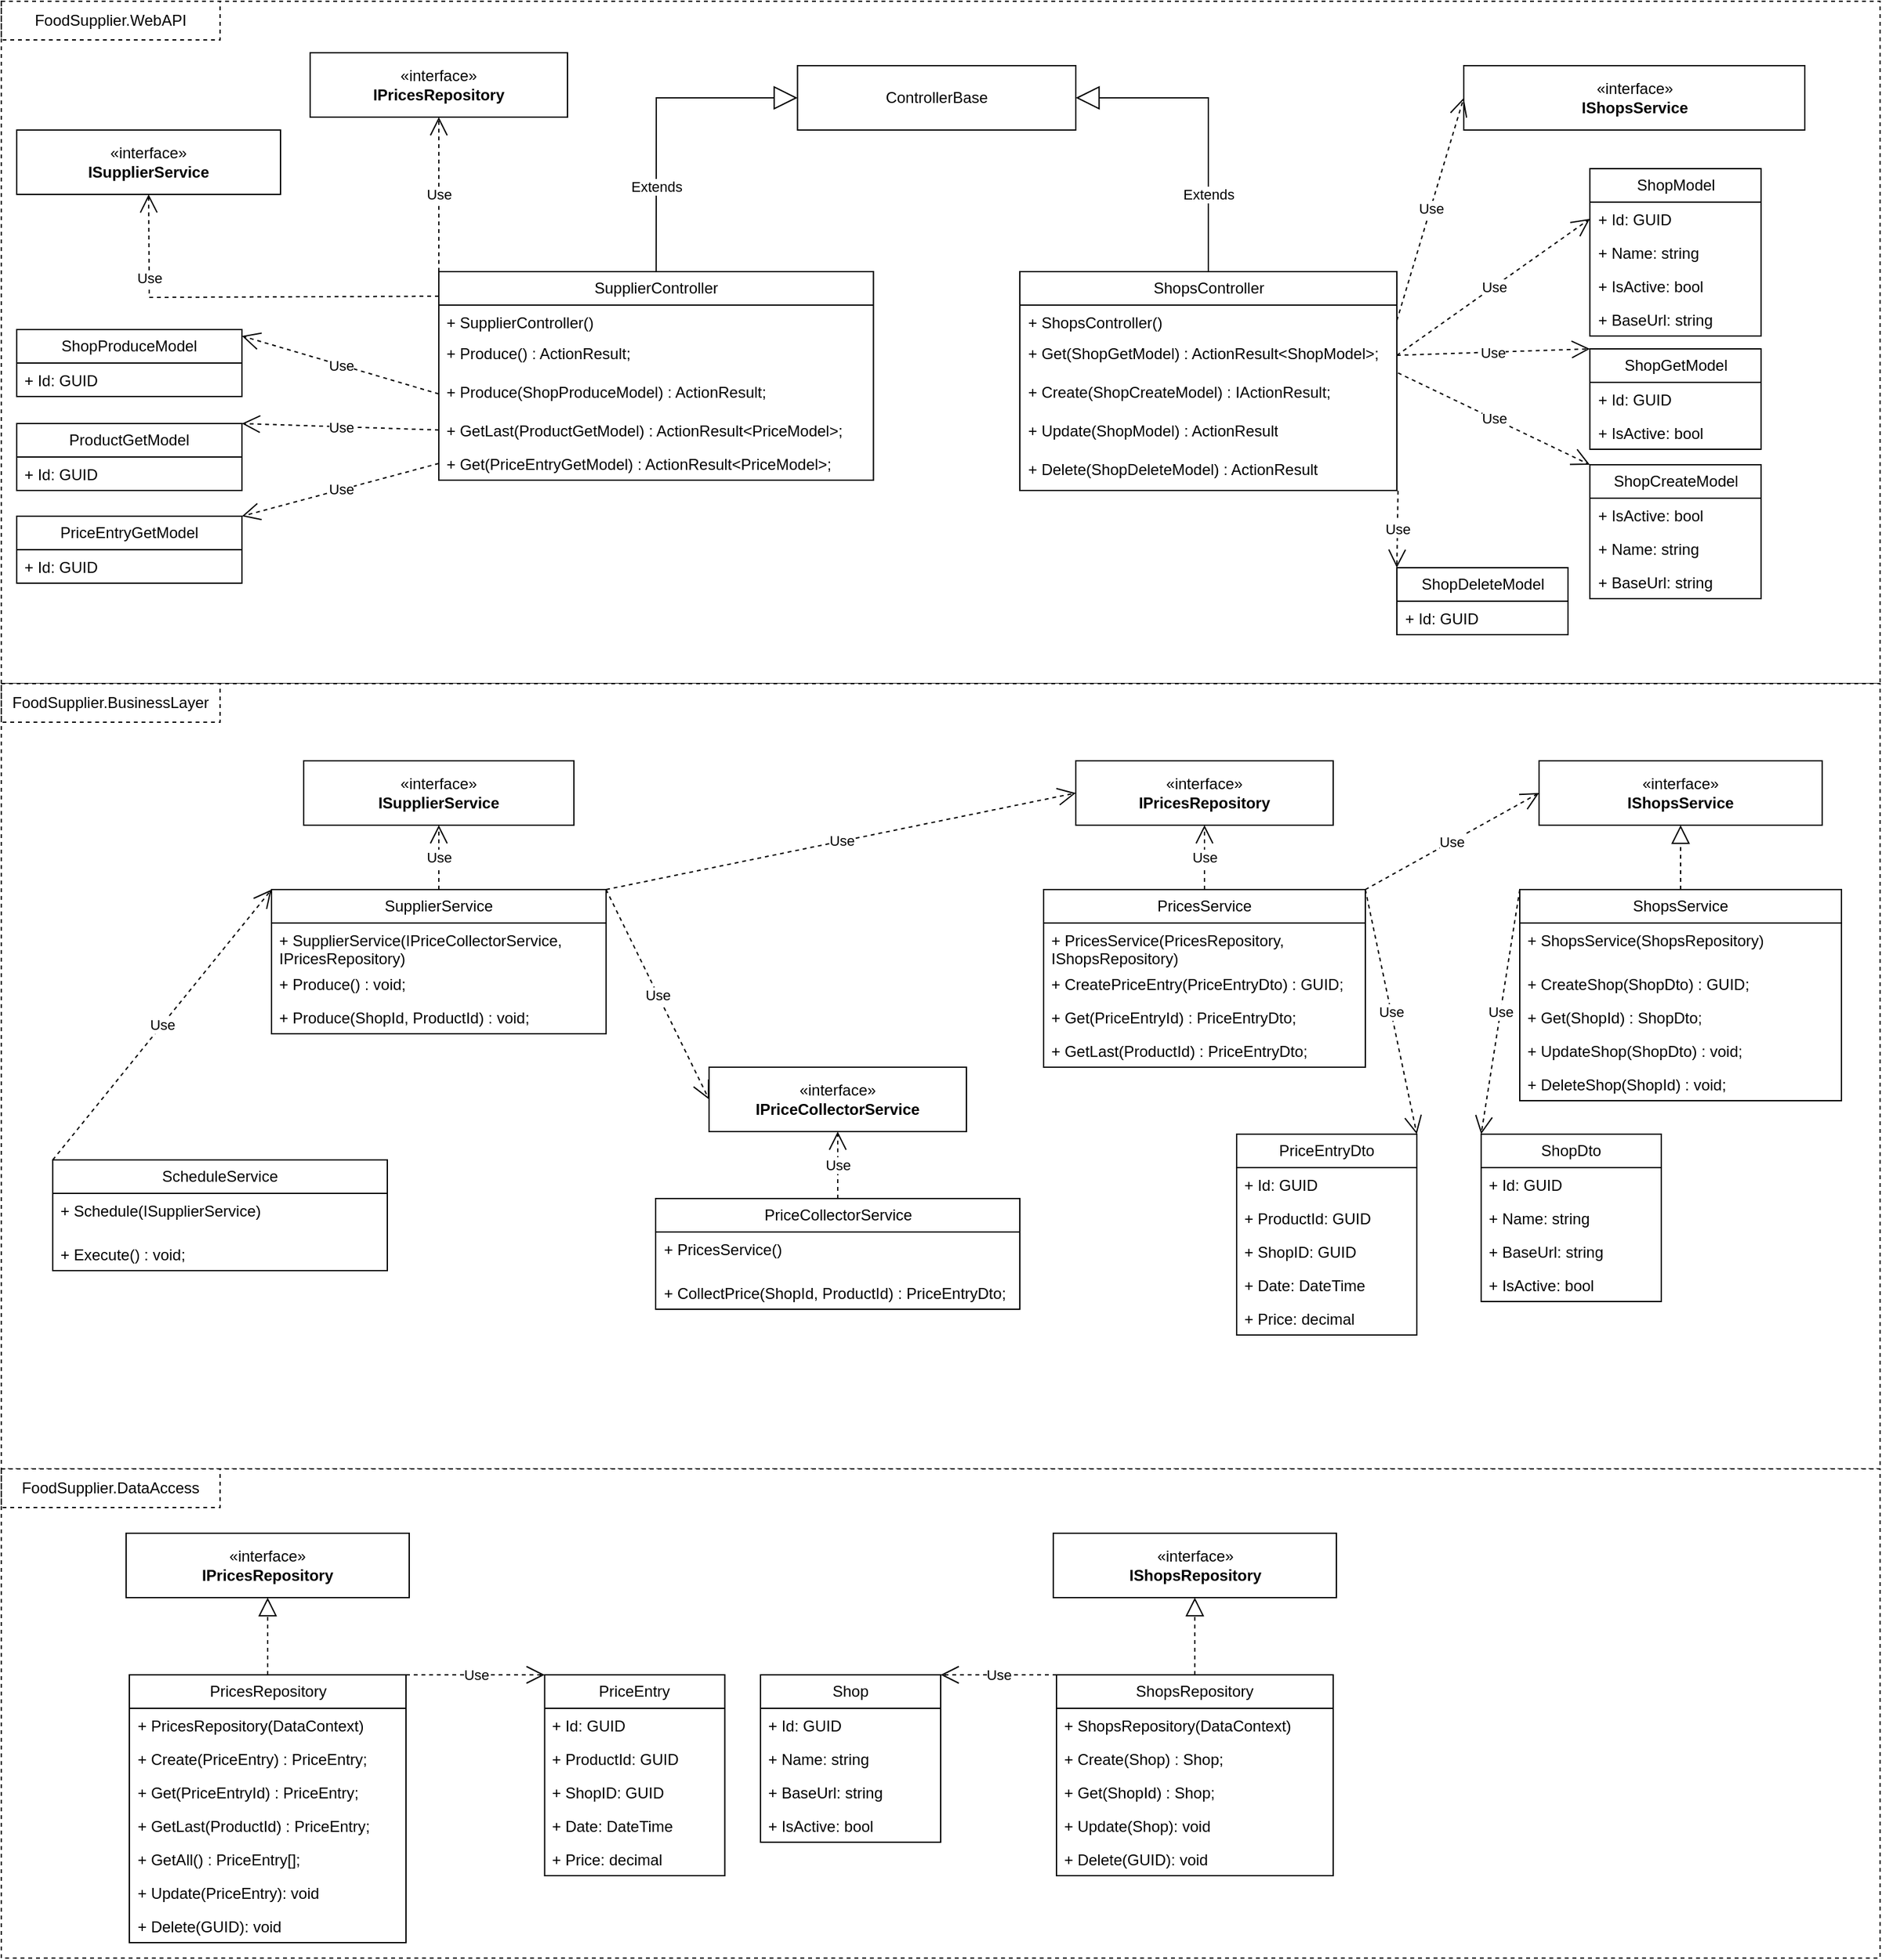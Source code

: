 <mxfile version="24.0.4" type="device">
  <diagram name="Страница — 1" id="pndvSQzrNUnPujKketo5">
    <mxGraphModel dx="3035" dy="2963" grid="1" gridSize="10" guides="1" tooltips="1" connect="1" arrows="1" fold="1" page="1" pageScale="1" pageWidth="827" pageHeight="1169" math="0" shadow="0">
      <root>
        <mxCell id="0" />
        <mxCell id="1" parent="0" />
        <mxCell id="Wt44uC0tgwkX4twTwvik-1" value="" style="rounded=0;whiteSpace=wrap;html=1;dashed=1;" parent="1" vertex="1">
          <mxGeometry x="-790" y="-1150" width="1460" height="530" as="geometry" />
        </mxCell>
        <mxCell id="Wt44uC0tgwkX4twTwvik-2" value="" style="rounded=0;whiteSpace=wrap;html=1;dashed=1;" parent="1" vertex="1">
          <mxGeometry x="-790" y="-620" width="1460" height="610" as="geometry" />
        </mxCell>
        <mxCell id="Wt44uC0tgwkX4twTwvik-3" value="" style="rounded=0;whiteSpace=wrap;html=1;dashed=1;" parent="1" vertex="1">
          <mxGeometry x="-790" y="-10" width="1460" height="380" as="geometry" />
        </mxCell>
        <mxCell id="Wt44uC0tgwkX4twTwvik-21" value="FoodSupplier.BusinessLayer" style="text;html=1;strokeColor=default;fillColor=none;align=center;verticalAlign=middle;whiteSpace=wrap;rounded=0;dashed=1;" parent="1" vertex="1">
          <mxGeometry x="-790" y="-620" width="170" height="30" as="geometry" />
        </mxCell>
        <mxCell id="Wt44uC0tgwkX4twTwvik-22" value="FoodSupplier.DataAccess" style="text;html=1;strokeColor=default;fillColor=none;align=center;verticalAlign=middle;whiteSpace=wrap;rounded=0;dashed=1;" parent="1" vertex="1">
          <mxGeometry x="-790" y="-10" width="170" height="30" as="geometry" />
        </mxCell>
        <mxCell id="Wt44uC0tgwkX4twTwvik-23" value="PricesRepository" style="swimlane;fontStyle=0;childLayout=stackLayout;horizontal=1;startSize=26;fillColor=none;horizontalStack=0;resizeParent=1;resizeParentMax=0;resizeLast=0;collapsible=1;marginBottom=0;whiteSpace=wrap;html=1;" parent="1" vertex="1">
          <mxGeometry x="-690.5" y="150" width="215" height="208" as="geometry" />
        </mxCell>
        <mxCell id="Wt44uC0tgwkX4twTwvik-24" value="&lt;div style=&quot;text-align: center;&quot;&gt;+ PricesRepository(DataContext)&lt;/div&gt;" style="text;strokeColor=none;fillColor=none;align=left;verticalAlign=top;spacingLeft=4;spacingRight=4;overflow=hidden;rotatable=0;points=[[0,0.5],[1,0.5]];portConstraint=eastwest;whiteSpace=wrap;html=1;" parent="Wt44uC0tgwkX4twTwvik-23" vertex="1">
          <mxGeometry y="26" width="215" height="26" as="geometry" />
        </mxCell>
        <mxCell id="Wt44uC0tgwkX4twTwvik-25" value="+ Create(PriceEntry) : PriceEntry;" style="text;strokeColor=none;fillColor=none;align=left;verticalAlign=top;spacingLeft=4;spacingRight=4;overflow=hidden;rotatable=0;points=[[0,0.5],[1,0.5]];portConstraint=eastwest;whiteSpace=wrap;html=1;" parent="Wt44uC0tgwkX4twTwvik-23" vertex="1">
          <mxGeometry y="52" width="215" height="26" as="geometry" />
        </mxCell>
        <mxCell id="Wt44uC0tgwkX4twTwvik-138" value="+ Get(PriceEntryId) : PriceEntry;" style="text;strokeColor=none;fillColor=none;align=left;verticalAlign=top;spacingLeft=4;spacingRight=4;overflow=hidden;rotatable=0;points=[[0,0.5],[1,0.5]];portConstraint=eastwest;whiteSpace=wrap;html=1;" parent="Wt44uC0tgwkX4twTwvik-23" vertex="1">
          <mxGeometry y="78" width="215" height="26" as="geometry" />
        </mxCell>
        <mxCell id="Wt44uC0tgwkX4twTwvik-139" value="+ GetLast(ProductId) : PriceEntry;" style="text;strokeColor=none;fillColor=none;align=left;verticalAlign=top;spacingLeft=4;spacingRight=4;overflow=hidden;rotatable=0;points=[[0,0.5],[1,0.5]];portConstraint=eastwest;whiteSpace=wrap;html=1;" parent="Wt44uC0tgwkX4twTwvik-23" vertex="1">
          <mxGeometry y="104" width="215" height="26" as="geometry" />
        </mxCell>
        <mxCell id="Wt44uC0tgwkX4twTwvik-26" value="+ GetAll() : PriceEntry[];" style="text;strokeColor=none;fillColor=none;align=left;verticalAlign=top;spacingLeft=4;spacingRight=4;overflow=hidden;rotatable=0;points=[[0,0.5],[1,0.5]];portConstraint=eastwest;whiteSpace=wrap;html=1;" parent="Wt44uC0tgwkX4twTwvik-23" vertex="1">
          <mxGeometry y="130" width="215" height="26" as="geometry" />
        </mxCell>
        <mxCell id="Wt44uC0tgwkX4twTwvik-27" value="+ Update(PriceEntry): void" style="text;strokeColor=none;fillColor=none;align=left;verticalAlign=top;spacingLeft=4;spacingRight=4;overflow=hidden;rotatable=0;points=[[0,0.5],[1,0.5]];portConstraint=eastwest;whiteSpace=wrap;html=1;" parent="Wt44uC0tgwkX4twTwvik-23" vertex="1">
          <mxGeometry y="156" width="215" height="26" as="geometry" />
        </mxCell>
        <mxCell id="Wt44uC0tgwkX4twTwvik-28" value="+ Delete(GUID): void" style="text;strokeColor=none;fillColor=none;align=left;verticalAlign=top;spacingLeft=4;spacingRight=4;overflow=hidden;rotatable=0;points=[[0,0.5],[1,0.5]];portConstraint=eastwest;whiteSpace=wrap;html=1;" parent="Wt44uC0tgwkX4twTwvik-23" vertex="1">
          <mxGeometry y="182" width="215" height="26" as="geometry" />
        </mxCell>
        <mxCell id="Wt44uC0tgwkX4twTwvik-29" value="«interface»&lt;br&gt;&lt;b&gt;IPricesRepository&lt;/b&gt;" style="html=1;whiteSpace=wrap;" parent="1" vertex="1">
          <mxGeometry x="-693" y="40" width="220" height="50" as="geometry" />
        </mxCell>
        <mxCell id="Wt44uC0tgwkX4twTwvik-30" value="" style="endArrow=block;dashed=1;endFill=0;endSize=12;html=1;rounded=0;entryX=0.5;entryY=1;entryDx=0;entryDy=0;exitX=0.5;exitY=0;exitDx=0;exitDy=0;" parent="1" source="Wt44uC0tgwkX4twTwvik-23" target="Wt44uC0tgwkX4twTwvik-29" edge="1">
          <mxGeometry width="160" relative="1" as="geometry">
            <mxPoint x="-582.5" y="140" as="sourcePoint" />
            <mxPoint x="-780.5" y="69" as="targetPoint" />
          </mxGeometry>
        </mxCell>
        <mxCell id="Wt44uC0tgwkX4twTwvik-31" value="Shop" style="swimlane;fontStyle=0;childLayout=stackLayout;horizontal=1;startSize=26;fillColor=none;horizontalStack=0;resizeParent=1;resizeParentMax=0;resizeLast=0;collapsible=1;marginBottom=0;whiteSpace=wrap;html=1;" parent="1" vertex="1">
          <mxGeometry x="-200" y="150" width="140" height="130" as="geometry" />
        </mxCell>
        <mxCell id="Wt44uC0tgwkX4twTwvik-32" value="+ Id: GUID" style="text;strokeColor=none;fillColor=none;align=left;verticalAlign=top;spacingLeft=4;spacingRight=4;overflow=hidden;rotatable=0;points=[[0,0.5],[1,0.5]];portConstraint=eastwest;whiteSpace=wrap;html=1;" parent="Wt44uC0tgwkX4twTwvik-31" vertex="1">
          <mxGeometry y="26" width="140" height="26" as="geometry" />
        </mxCell>
        <mxCell id="Wt44uC0tgwkX4twTwvik-199" value="+ Name: string" style="text;strokeColor=none;fillColor=none;align=left;verticalAlign=top;spacingLeft=4;spacingRight=4;overflow=hidden;rotatable=0;points=[[0,0.5],[1,0.5]];portConstraint=eastwest;whiteSpace=wrap;html=1;" parent="Wt44uC0tgwkX4twTwvik-31" vertex="1">
          <mxGeometry y="52" width="140" height="26" as="geometry" />
        </mxCell>
        <mxCell id="Wt44uC0tgwkX4twTwvik-110" value="+ BaseUrl: string" style="text;strokeColor=none;fillColor=none;align=left;verticalAlign=top;spacingLeft=4;spacingRight=4;overflow=hidden;rotatable=0;points=[[0,0.5],[1,0.5]];portConstraint=eastwest;whiteSpace=wrap;html=1;" parent="Wt44uC0tgwkX4twTwvik-31" vertex="1">
          <mxGeometry y="78" width="140" height="26" as="geometry" />
        </mxCell>
        <mxCell id="Wt44uC0tgwkX4twTwvik-111" value="+ IsActive: bool" style="text;strokeColor=none;fillColor=none;align=left;verticalAlign=top;spacingLeft=4;spacingRight=4;overflow=hidden;rotatable=0;points=[[0,0.5],[1,0.5]];portConstraint=eastwest;whiteSpace=wrap;html=1;" parent="Wt44uC0tgwkX4twTwvik-31" vertex="1">
          <mxGeometry y="104" width="140" height="26" as="geometry" />
        </mxCell>
        <mxCell id="Wt44uC0tgwkX4twTwvik-39" value="FoodSupplier.WebAPI" style="text;html=1;strokeColor=default;fillColor=none;align=center;verticalAlign=middle;whiteSpace=wrap;rounded=0;dashed=1;" parent="1" vertex="1">
          <mxGeometry x="-790" y="-1150" width="170" height="30" as="geometry" />
        </mxCell>
        <mxCell id="Wt44uC0tgwkX4twTwvik-41" value="Use" style="endArrow=open;endSize=12;dashed=1;html=1;rounded=0;entryX=1;entryY=0;entryDx=0;entryDy=0;exitX=0;exitY=0;exitDx=0;exitDy=0;" parent="1" source="Wt44uC0tgwkX4twTwvik-154" target="Wt44uC0tgwkX4twTwvik-31" edge="1">
          <mxGeometry width="160" relative="1" as="geometry">
            <mxPoint x="-473" y="160" as="sourcePoint" />
            <mxPoint x="-430" y="77.5" as="targetPoint" />
          </mxGeometry>
        </mxCell>
        <mxCell id="Wt44uC0tgwkX4twTwvik-42" value="ShopsController" style="swimlane;fontStyle=0;childLayout=stackLayout;horizontal=1;startSize=26;fillColor=none;horizontalStack=0;resizeParent=1;resizeParentMax=0;resizeLast=0;collapsible=1;marginBottom=0;whiteSpace=wrap;html=1;" parent="1" vertex="1">
          <mxGeometry x="1.5" y="-940" width="293" height="170" as="geometry" />
        </mxCell>
        <mxCell id="Wt44uC0tgwkX4twTwvik-43" value="&lt;div style=&quot;text-align: center;&quot;&gt;+ ShopsController()&lt;/div&gt;&lt;b style=&quot;border-color: var(--border-color); text-align: center;&quot;&gt;&lt;br&gt;&lt;/b&gt;" style="text;strokeColor=none;fillColor=none;align=left;verticalAlign=top;spacingLeft=4;spacingRight=4;overflow=hidden;rotatable=0;points=[[0,0.5],[1,0.5]];portConstraint=eastwest;whiteSpace=wrap;html=1;" parent="Wt44uC0tgwkX4twTwvik-42" vertex="1">
          <mxGeometry y="26" width="293" height="24" as="geometry" />
        </mxCell>
        <mxCell id="Wt44uC0tgwkX4twTwvik-182" value="+ Get(ShopGetModel) : ActionResult&amp;lt;ShopModel&amp;gt;;" style="text;strokeColor=none;fillColor=none;align=left;verticalAlign=top;spacingLeft=4;spacingRight=4;overflow=hidden;rotatable=0;points=[[0,0.5],[1,0.5]];portConstraint=eastwest;whiteSpace=wrap;html=1;" parent="Wt44uC0tgwkX4twTwvik-42" vertex="1">
          <mxGeometry y="50" width="293" height="30" as="geometry" />
        </mxCell>
        <mxCell id="Wt44uC0tgwkX4twTwvik-44" value="+ Create(ShopCreateModel) : IActionResult;" style="text;strokeColor=none;fillColor=none;align=left;verticalAlign=top;spacingLeft=4;spacingRight=4;overflow=hidden;rotatable=0;points=[[0,0.5],[1,0.5]];portConstraint=eastwest;whiteSpace=wrap;html=1;" parent="Wt44uC0tgwkX4twTwvik-42" vertex="1">
          <mxGeometry y="80" width="293" height="30" as="geometry" />
        </mxCell>
        <mxCell id="Wt44uC0tgwkX4twTwvik-180" value="+ Update(ShopModel) : ActionResult" style="text;strokeColor=none;fillColor=none;align=left;verticalAlign=top;spacingLeft=4;spacingRight=4;overflow=hidden;rotatable=0;points=[[0,0.5],[1,0.5]];portConstraint=eastwest;whiteSpace=wrap;html=1;" parent="Wt44uC0tgwkX4twTwvik-42" vertex="1">
          <mxGeometry y="110" width="293" height="30" as="geometry" />
        </mxCell>
        <mxCell id="Wt44uC0tgwkX4twTwvik-181" value="+ Delete(ShopDeleteModel) : ActionResult" style="text;strokeColor=none;fillColor=none;align=left;verticalAlign=top;spacingLeft=4;spacingRight=4;overflow=hidden;rotatable=0;points=[[0,0.5],[1,0.5]];portConstraint=eastwest;whiteSpace=wrap;html=1;" parent="Wt44uC0tgwkX4twTwvik-42" vertex="1">
          <mxGeometry y="140" width="293" height="30" as="geometry" />
        </mxCell>
        <mxCell id="Wt44uC0tgwkX4twTwvik-67" value="Extends" style="endArrow=block;endSize=16;endFill=0;html=1;rounded=0;entryX=1;entryY=0.5;entryDx=0;entryDy=0;" parent="1" source="Wt44uC0tgwkX4twTwvik-42" target="Wt44uC0tgwkX4twTwvik-68" edge="1">
          <mxGeometry x="-0.503" width="160" relative="1" as="geometry">
            <mxPoint x="137" y="-850" as="sourcePoint" />
            <mxPoint x="208.392" y="-991" as="targetPoint" />
            <Array as="points">
              <mxPoint x="148" y="-1075" />
            </Array>
            <mxPoint y="-1" as="offset" />
          </mxGeometry>
        </mxCell>
        <mxCell id="Wt44uC0tgwkX4twTwvik-68" value="ControllerBase" style="html=1;whiteSpace=wrap;" parent="1" vertex="1">
          <mxGeometry x="-171.25" y="-1100" width="216.25" height="50" as="geometry" />
        </mxCell>
        <mxCell id="Wt44uC0tgwkX4twTwvik-70" value="«interface»&lt;br&gt;&lt;b&gt;IShopsService&lt;/b&gt;" style="html=1;whiteSpace=wrap;" parent="1" vertex="1">
          <mxGeometry x="346.5" y="-1100" width="265" height="50" as="geometry" />
        </mxCell>
        <mxCell id="Wt44uC0tgwkX4twTwvik-73" value="Use" style="endArrow=open;endSize=12;dashed=1;html=1;rounded=0;entryX=0;entryY=0.5;entryDx=0;entryDy=0;exitX=1;exitY=0.5;exitDx=0;exitDy=0;" parent="1" source="Wt44uC0tgwkX4twTwvik-43" target="Wt44uC0tgwkX4twTwvik-70" edge="1">
          <mxGeometry width="160" relative="1" as="geometry">
            <mxPoint x="381.5" y="-730" as="sourcePoint" />
            <mxPoint x="541.5" y="-730" as="targetPoint" />
          </mxGeometry>
        </mxCell>
        <mxCell id="Wt44uC0tgwkX4twTwvik-75" value="ShopModel" style="swimlane;fontStyle=0;childLayout=stackLayout;horizontal=1;startSize=26;fillColor=none;horizontalStack=0;resizeParent=1;resizeParentMax=0;resizeLast=0;collapsible=1;marginBottom=0;whiteSpace=wrap;html=1;" parent="1" vertex="1">
          <mxGeometry x="444.5" y="-1020" width="133" height="130" as="geometry" />
        </mxCell>
        <mxCell id="Wt44uC0tgwkX4twTwvik-76" value="+ Id: GUID" style="text;strokeColor=none;fillColor=none;align=left;verticalAlign=top;spacingLeft=4;spacingRight=4;overflow=hidden;rotatable=0;points=[[0,0.5],[1,0.5]];portConstraint=eastwest;whiteSpace=wrap;html=1;" parent="Wt44uC0tgwkX4twTwvik-75" vertex="1">
          <mxGeometry y="26" width="133" height="26" as="geometry" />
        </mxCell>
        <mxCell id="Wt44uC0tgwkX4twTwvik-204" value="+ Name: string" style="text;strokeColor=none;fillColor=none;align=left;verticalAlign=top;spacingLeft=4;spacingRight=4;overflow=hidden;rotatable=0;points=[[0,0.5],[1,0.5]];portConstraint=eastwest;whiteSpace=wrap;html=1;" parent="Wt44uC0tgwkX4twTwvik-75" vertex="1">
          <mxGeometry y="52" width="133" height="26" as="geometry" />
        </mxCell>
        <mxCell id="Wt44uC0tgwkX4twTwvik-184" value="+ IsActive: bool" style="text;strokeColor=none;fillColor=none;align=left;verticalAlign=top;spacingLeft=4;spacingRight=4;overflow=hidden;rotatable=0;points=[[0,0.5],[1,0.5]];portConstraint=eastwest;whiteSpace=wrap;html=1;" parent="Wt44uC0tgwkX4twTwvik-75" vertex="1">
          <mxGeometry y="78" width="133" height="26" as="geometry" />
        </mxCell>
        <mxCell id="Wt44uC0tgwkX4twTwvik-183" value="+ BaseUrl: string" style="text;strokeColor=none;fillColor=none;align=left;verticalAlign=top;spacingLeft=4;spacingRight=4;overflow=hidden;rotatable=0;points=[[0,0.5],[1,0.5]];portConstraint=eastwest;whiteSpace=wrap;html=1;" parent="Wt44uC0tgwkX4twTwvik-75" vertex="1">
          <mxGeometry y="104" width="133" height="26" as="geometry" />
        </mxCell>
        <mxCell id="Wt44uC0tgwkX4twTwvik-77" value="Use" style="endArrow=open;endSize=12;dashed=1;html=1;rounded=0;entryX=0;entryY=0.5;entryDx=0;entryDy=0;exitX=1;exitY=0.5;exitDx=0;exitDy=0;" parent="1" source="Wt44uC0tgwkX4twTwvik-182" target="Wt44uC0tgwkX4twTwvik-76" edge="1">
          <mxGeometry width="160" relative="1" as="geometry">
            <mxPoint x="381.5" y="-730" as="sourcePoint" />
            <mxPoint x="541.5" y="-730" as="targetPoint" />
          </mxGeometry>
        </mxCell>
        <mxCell id="Wt44uC0tgwkX4twTwvik-83" value="SupplierController" style="swimlane;fontStyle=0;childLayout=stackLayout;horizontal=1;startSize=26;fillColor=none;horizontalStack=0;resizeParent=1;resizeParentMax=0;resizeLast=0;collapsible=1;marginBottom=0;whiteSpace=wrap;html=1;" parent="1" vertex="1">
          <mxGeometry x="-450" y="-940" width="337.75" height="162" as="geometry" />
        </mxCell>
        <mxCell id="Wt44uC0tgwkX4twTwvik-84" value="&lt;div style=&quot;text-align: center;&quot;&gt;+ SupplierController()&lt;/div&gt;&lt;b style=&quot;border-color: var(--border-color); text-align: center;&quot;&gt;&lt;br&gt;&lt;/b&gt;" style="text;strokeColor=none;fillColor=none;align=left;verticalAlign=top;spacingLeft=4;spacingRight=4;overflow=hidden;rotatable=0;points=[[0,0.5],[1,0.5]];portConstraint=eastwest;whiteSpace=wrap;html=1;" parent="Wt44uC0tgwkX4twTwvik-83" vertex="1">
          <mxGeometry y="26" width="337.75" height="24" as="geometry" />
        </mxCell>
        <mxCell id="Wt44uC0tgwkX4twTwvik-86" value="+ Produce() : ActionResult;" style="text;strokeColor=none;fillColor=none;align=left;verticalAlign=top;spacingLeft=4;spacingRight=4;overflow=hidden;rotatable=0;points=[[0,0.5],[1,0.5]];portConstraint=eastwest;whiteSpace=wrap;html=1;" parent="Wt44uC0tgwkX4twTwvik-83" vertex="1">
          <mxGeometry y="50" width="337.75" height="30" as="geometry" />
        </mxCell>
        <mxCell id="Wt44uC0tgwkX4twTwvik-208" value="+ Produce(ShopProduceModel) : ActionResult;" style="text;strokeColor=none;fillColor=none;align=left;verticalAlign=top;spacingLeft=4;spacingRight=4;overflow=hidden;rotatable=0;points=[[0,0.5],[1,0.5]];portConstraint=eastwest;whiteSpace=wrap;html=1;" parent="Wt44uC0tgwkX4twTwvik-83" vertex="1">
          <mxGeometry y="80" width="337.75" height="30" as="geometry" />
        </mxCell>
        <mxCell id="Wt44uC0tgwkX4twTwvik-207" value="+ GetLast(ProductGetModel) : ActionResult&amp;lt;PriceModel&amp;gt;;" style="text;strokeColor=none;fillColor=none;align=left;verticalAlign=top;spacingLeft=4;spacingRight=4;overflow=hidden;rotatable=0;points=[[0,0.5],[1,0.5]];portConstraint=eastwest;whiteSpace=wrap;html=1;" parent="Wt44uC0tgwkX4twTwvik-83" vertex="1">
          <mxGeometry y="110" width="337.75" height="26" as="geometry" />
        </mxCell>
        <mxCell id="Wt44uC0tgwkX4twTwvik-206" value="+ Get(PriceEntryGetModel) : ActionResult&amp;lt;PriceModel&amp;gt;;" style="text;strokeColor=none;fillColor=none;align=left;verticalAlign=top;spacingLeft=4;spacingRight=4;overflow=hidden;rotatable=0;points=[[0,0.5],[1,0.5]];portConstraint=eastwest;whiteSpace=wrap;html=1;" parent="Wt44uC0tgwkX4twTwvik-83" vertex="1">
          <mxGeometry y="136" width="337.75" height="26" as="geometry" />
        </mxCell>
        <mxCell id="Wt44uC0tgwkX4twTwvik-89" value="Extends" style="endArrow=block;endSize=16;endFill=0;html=1;rounded=0;entryX=0;entryY=0.5;entryDx=0;entryDy=0;exitX=0.5;exitY=0;exitDx=0;exitDy=0;" parent="1" source="Wt44uC0tgwkX4twTwvik-83" target="Wt44uC0tgwkX4twTwvik-68" edge="1">
          <mxGeometry x="-0.461" width="160" relative="1" as="geometry">
            <mxPoint x="-363" y="-750" as="sourcePoint" />
            <mxPoint x="-203" y="-750" as="targetPoint" />
            <Array as="points">
              <mxPoint x="-281" y="-1075" />
            </Array>
            <mxPoint as="offset" />
          </mxGeometry>
        </mxCell>
        <mxCell id="Wt44uC0tgwkX4twTwvik-91" value="«interface»&lt;br&gt;&lt;b&gt;ISupplierService&lt;/b&gt;" style="html=1;whiteSpace=wrap;" parent="1" vertex="1">
          <mxGeometry x="-778" y="-1050" width="205" height="50" as="geometry" />
        </mxCell>
        <mxCell id="Wt44uC0tgwkX4twTwvik-93" value="Use" style="endArrow=open;endSize=12;dashed=1;html=1;rounded=0;entryX=0.5;entryY=1;entryDx=0;entryDy=0;exitX=0;exitY=0.118;exitDx=0;exitDy=0;exitPerimeter=0;" parent="1" source="Wt44uC0tgwkX4twTwvik-83" target="Wt44uC0tgwkX4twTwvik-91" edge="1">
          <mxGeometry x="0.574" width="160" relative="1" as="geometry">
            <mxPoint x="-363" y="-790" as="sourcePoint" />
            <mxPoint x="-203" y="-790" as="targetPoint" />
            <Array as="points">
              <mxPoint x="-675" y="-920" />
            </Array>
            <mxPoint as="offset" />
          </mxGeometry>
        </mxCell>
        <mxCell id="Wt44uC0tgwkX4twTwvik-98" value="&lt;span style=&quot;text-align: left;&quot;&gt;ShopProduceModel&lt;/span&gt;" style="swimlane;fontStyle=0;childLayout=stackLayout;horizontal=1;startSize=26;fillColor=none;horizontalStack=0;resizeParent=1;resizeParentMax=0;resizeLast=0;collapsible=1;marginBottom=0;whiteSpace=wrap;html=1;" parent="1" vertex="1">
          <mxGeometry x="-778" y="-895" width="175" height="52" as="geometry" />
        </mxCell>
        <mxCell id="Wt44uC0tgwkX4twTwvik-209" value="+ Id: GUID" style="text;strokeColor=none;fillColor=none;align=left;verticalAlign=top;spacingLeft=4;spacingRight=4;overflow=hidden;rotatable=0;points=[[0,0.5],[1,0.5]];portConstraint=eastwest;whiteSpace=wrap;html=1;" parent="Wt44uC0tgwkX4twTwvik-98" vertex="1">
          <mxGeometry y="26" width="175" height="26" as="geometry" />
        </mxCell>
        <mxCell id="Wt44uC0tgwkX4twTwvik-108" value="Use" style="endArrow=open;endSize=12;dashed=1;html=1;rounded=0;entryX=1;entryY=0.096;entryDx=0;entryDy=0;entryPerimeter=0;exitX=0;exitY=0.5;exitDx=0;exitDy=0;" parent="1" source="Wt44uC0tgwkX4twTwvik-208" target="Wt44uC0tgwkX4twTwvik-98" edge="1">
          <mxGeometry width="160" relative="1" as="geometry">
            <mxPoint x="-527.75" y="-875" as="sourcePoint" />
            <mxPoint x="-203" y="-670" as="targetPoint" />
          </mxGeometry>
        </mxCell>
        <mxCell id="Wt44uC0tgwkX4twTwvik-112" value="PriceEntry" style="swimlane;fontStyle=0;childLayout=stackLayout;horizontal=1;startSize=26;fillColor=none;horizontalStack=0;resizeParent=1;resizeParentMax=0;resizeLast=0;collapsible=1;marginBottom=0;whiteSpace=wrap;html=1;" parent="1" vertex="1">
          <mxGeometry x="-367.75" y="150" width="140" height="156" as="geometry">
            <mxRectangle x="-358" y="164" width="100" height="30" as="alternateBounds" />
          </mxGeometry>
        </mxCell>
        <mxCell id="Wt44uC0tgwkX4twTwvik-113" value="+ Id: GUID" style="text;strokeColor=none;fillColor=none;align=left;verticalAlign=top;spacingLeft=4;spacingRight=4;overflow=hidden;rotatable=0;points=[[0,0.5],[1,0.5]];portConstraint=eastwest;whiteSpace=wrap;html=1;" parent="Wt44uC0tgwkX4twTwvik-112" vertex="1">
          <mxGeometry y="26" width="140" height="26" as="geometry" />
        </mxCell>
        <mxCell id="Wt44uC0tgwkX4twTwvik-114" value="+ ProductId: GUID" style="text;strokeColor=none;fillColor=none;align=left;verticalAlign=top;spacingLeft=4;spacingRight=4;overflow=hidden;rotatable=0;points=[[0,0.5],[1,0.5]];portConstraint=eastwest;whiteSpace=wrap;html=1;" parent="Wt44uC0tgwkX4twTwvik-112" vertex="1">
          <mxGeometry y="52" width="140" height="26" as="geometry" />
        </mxCell>
        <mxCell id="Wt44uC0tgwkX4twTwvik-115" value="+ ShopID: GUID" style="text;strokeColor=none;fillColor=none;align=left;verticalAlign=top;spacingLeft=4;spacingRight=4;overflow=hidden;rotatable=0;points=[[0,0.5],[1,0.5]];portConstraint=eastwest;whiteSpace=wrap;html=1;" parent="Wt44uC0tgwkX4twTwvik-112" vertex="1">
          <mxGeometry y="78" width="140" height="26" as="geometry" />
        </mxCell>
        <mxCell id="Wt44uC0tgwkX4twTwvik-116" value="+ Date: DateTime&lt;div&gt;&lt;br&gt;&lt;/div&gt;" style="text;strokeColor=none;fillColor=none;align=left;verticalAlign=top;spacingLeft=4;spacingRight=4;overflow=hidden;rotatable=0;points=[[0,0.5],[1,0.5]];portConstraint=eastwest;whiteSpace=wrap;html=1;" parent="Wt44uC0tgwkX4twTwvik-112" vertex="1">
          <mxGeometry y="104" width="140" height="26" as="geometry" />
        </mxCell>
        <mxCell id="Wt44uC0tgwkX4twTwvik-117" value="+ Price: decimal&lt;div&gt;&lt;br&gt;&lt;/div&gt;" style="text;strokeColor=none;fillColor=none;align=left;verticalAlign=top;spacingLeft=4;spacingRight=4;overflow=hidden;rotatable=0;points=[[0,0.5],[1,0.5]];portConstraint=eastwest;whiteSpace=wrap;html=1;" parent="Wt44uC0tgwkX4twTwvik-112" vertex="1">
          <mxGeometry y="130" width="140" height="26" as="geometry" />
        </mxCell>
        <mxCell id="Wt44uC0tgwkX4twTwvik-118" value="Use" style="endArrow=open;endSize=12;dashed=1;html=1;rounded=0;exitX=1;exitY=0;exitDx=0;exitDy=0;entryX=0;entryY=0;entryDx=0;entryDy=0;" parent="1" source="Wt44uC0tgwkX4twTwvik-23" target="Wt44uC0tgwkX4twTwvik-112" edge="1">
          <mxGeometry width="160" relative="1" as="geometry">
            <mxPoint x="-463" y="170" as="sourcePoint" />
            <mxPoint x="-391" y="37" as="targetPoint" />
          </mxGeometry>
        </mxCell>
        <mxCell id="Wt44uC0tgwkX4twTwvik-130" value="PricesService" style="swimlane;fontStyle=0;childLayout=stackLayout;horizontal=1;startSize=26;fillColor=none;horizontalStack=0;resizeParent=1;resizeParentMax=0;resizeLast=0;collapsible=1;marginBottom=0;whiteSpace=wrap;html=1;" parent="1" vertex="1">
          <mxGeometry x="20" y="-460" width="250" height="138" as="geometry" />
        </mxCell>
        <mxCell id="Wt44uC0tgwkX4twTwvik-131" value="&lt;div style=&quot;&quot;&gt;+&amp;nbsp;PricesService(PricesRepository, IShopsRepository)&lt;/div&gt;" style="text;strokeColor=none;fillColor=none;align=left;verticalAlign=top;spacingLeft=4;spacingRight=4;overflow=hidden;rotatable=0;points=[[0,0.5],[1,0.5]];portConstraint=eastwest;whiteSpace=wrap;html=1;" parent="Wt44uC0tgwkX4twTwvik-130" vertex="1">
          <mxGeometry y="26" width="250" height="34" as="geometry" />
        </mxCell>
        <mxCell id="Wt44uC0tgwkX4twTwvik-132" value="+ CreatePriceEntry(PriceEntryDto) : GUID;" style="text;strokeColor=none;fillColor=none;align=left;verticalAlign=top;spacingLeft=4;spacingRight=4;overflow=hidden;rotatable=0;points=[[0,0.5],[1,0.5]];portConstraint=eastwest;whiteSpace=wrap;html=1;" parent="Wt44uC0tgwkX4twTwvik-130" vertex="1">
          <mxGeometry y="60" width="250" height="26" as="geometry" />
        </mxCell>
        <mxCell id="Wt44uC0tgwkX4twTwvik-146" value="+ Get(PriceEntryId) : PriceEntryDto;" style="text;strokeColor=none;fillColor=none;align=left;verticalAlign=top;spacingLeft=4;spacingRight=4;overflow=hidden;rotatable=0;points=[[0,0.5],[1,0.5]];portConstraint=eastwest;whiteSpace=wrap;html=1;" parent="Wt44uC0tgwkX4twTwvik-130" vertex="1">
          <mxGeometry y="86" width="250" height="26" as="geometry" />
        </mxCell>
        <mxCell id="Wt44uC0tgwkX4twTwvik-147" value="+ GetLast(ProductId) : PriceEntryDto;" style="text;strokeColor=none;fillColor=none;align=left;verticalAlign=top;spacingLeft=4;spacingRight=4;overflow=hidden;rotatable=0;points=[[0,0.5],[1,0.5]];portConstraint=eastwest;whiteSpace=wrap;html=1;" parent="Wt44uC0tgwkX4twTwvik-130" vertex="1">
          <mxGeometry y="112" width="250" height="26" as="geometry" />
        </mxCell>
        <mxCell id="Wt44uC0tgwkX4twTwvik-140" value="PriceEntryDto" style="swimlane;fontStyle=0;childLayout=stackLayout;horizontal=1;startSize=26;fillColor=none;horizontalStack=0;resizeParent=1;resizeParentMax=0;resizeLast=0;collapsible=1;marginBottom=0;whiteSpace=wrap;html=1;" parent="1" vertex="1">
          <mxGeometry x="170" y="-270" width="140" height="156" as="geometry">
            <mxRectangle x="-358" y="164" width="100" height="30" as="alternateBounds" />
          </mxGeometry>
        </mxCell>
        <mxCell id="Wt44uC0tgwkX4twTwvik-141" value="+ Id: GUID" style="text;strokeColor=none;fillColor=none;align=left;verticalAlign=top;spacingLeft=4;spacingRight=4;overflow=hidden;rotatable=0;points=[[0,0.5],[1,0.5]];portConstraint=eastwest;whiteSpace=wrap;html=1;" parent="Wt44uC0tgwkX4twTwvik-140" vertex="1">
          <mxGeometry y="26" width="140" height="26" as="geometry" />
        </mxCell>
        <mxCell id="Wt44uC0tgwkX4twTwvik-142" value="+ ProductId: GUID" style="text;strokeColor=none;fillColor=none;align=left;verticalAlign=top;spacingLeft=4;spacingRight=4;overflow=hidden;rotatable=0;points=[[0,0.5],[1,0.5]];portConstraint=eastwest;whiteSpace=wrap;html=1;" parent="Wt44uC0tgwkX4twTwvik-140" vertex="1">
          <mxGeometry y="52" width="140" height="26" as="geometry" />
        </mxCell>
        <mxCell id="Wt44uC0tgwkX4twTwvik-143" value="+ ShopID: GUID" style="text;strokeColor=none;fillColor=none;align=left;verticalAlign=top;spacingLeft=4;spacingRight=4;overflow=hidden;rotatable=0;points=[[0,0.5],[1,0.5]];portConstraint=eastwest;whiteSpace=wrap;html=1;" parent="Wt44uC0tgwkX4twTwvik-140" vertex="1">
          <mxGeometry y="78" width="140" height="26" as="geometry" />
        </mxCell>
        <mxCell id="Wt44uC0tgwkX4twTwvik-144" value="+ Date: DateTime&lt;div&gt;&lt;br&gt;&lt;/div&gt;" style="text;strokeColor=none;fillColor=none;align=left;verticalAlign=top;spacingLeft=4;spacingRight=4;overflow=hidden;rotatable=0;points=[[0,0.5],[1,0.5]];portConstraint=eastwest;whiteSpace=wrap;html=1;" parent="Wt44uC0tgwkX4twTwvik-140" vertex="1">
          <mxGeometry y="104" width="140" height="26" as="geometry" />
        </mxCell>
        <mxCell id="Wt44uC0tgwkX4twTwvik-145" value="+ Price: decimal&lt;div&gt;&lt;br&gt;&lt;/div&gt;" style="text;strokeColor=none;fillColor=none;align=left;verticalAlign=top;spacingLeft=4;spacingRight=4;overflow=hidden;rotatable=0;points=[[0,0.5],[1,0.5]];portConstraint=eastwest;whiteSpace=wrap;html=1;" parent="Wt44uC0tgwkX4twTwvik-140" vertex="1">
          <mxGeometry y="130" width="140" height="26" as="geometry" />
        </mxCell>
        <mxCell id="Wt44uC0tgwkX4twTwvik-149" value="Use" style="endArrow=open;endSize=12;dashed=1;html=1;rounded=0;entryX=1;entryY=0;entryDx=0;entryDy=0;exitX=1;exitY=0;exitDx=0;exitDy=0;" parent="1" source="Wt44uC0tgwkX4twTwvik-130" target="Wt44uC0tgwkX4twTwvik-140" edge="1">
          <mxGeometry width="160" relative="1" as="geometry">
            <mxPoint x="-117" y="-347" as="sourcePoint" />
            <mxPoint x="-13" y="-470" as="targetPoint" />
          </mxGeometry>
        </mxCell>
        <mxCell id="Wt44uC0tgwkX4twTwvik-150" value="«interface»&lt;br&gt;&lt;b&gt;ISupplierService&lt;/b&gt;" style="html=1;whiteSpace=wrap;" parent="1" vertex="1">
          <mxGeometry x="-555" y="-560" width="210" height="50" as="geometry" />
        </mxCell>
        <mxCell id="Wt44uC0tgwkX4twTwvik-152" value="«interface»&lt;br&gt;&lt;b&gt;IPricesRepository&lt;/b&gt;" style="html=1;whiteSpace=wrap;" parent="1" vertex="1">
          <mxGeometry x="45" y="-560" width="200" height="50" as="geometry" />
        </mxCell>
        <mxCell id="Wt44uC0tgwkX4twTwvik-153" value="Use" style="endArrow=open;endSize=12;dashed=1;html=1;rounded=0;entryX=0.5;entryY=1;entryDx=0;entryDy=0;exitX=0.5;exitY=0;exitDx=0;exitDy=0;" parent="1" source="Wt44uC0tgwkX4twTwvik-130" target="Wt44uC0tgwkX4twTwvik-152" edge="1">
          <mxGeometry width="160" relative="1" as="geometry">
            <mxPoint x="-297" y="-360" as="sourcePoint" />
            <mxPoint x="-157" y="-410" as="targetPoint" />
            <Array as="points" />
          </mxGeometry>
        </mxCell>
        <mxCell id="Wt44uC0tgwkX4twTwvik-154" value="ShopsRepository" style="swimlane;fontStyle=0;childLayout=stackLayout;horizontal=1;startSize=26;fillColor=none;horizontalStack=0;resizeParent=1;resizeParentMax=0;resizeLast=0;collapsible=1;marginBottom=0;whiteSpace=wrap;html=1;" parent="1" vertex="1">
          <mxGeometry x="30" y="150" width="215" height="156" as="geometry" />
        </mxCell>
        <mxCell id="Wt44uC0tgwkX4twTwvik-155" value="&lt;div style=&quot;text-align: center;&quot;&gt;+ ShopsRepository(DataContext)&lt;/div&gt;" style="text;strokeColor=none;fillColor=none;align=left;verticalAlign=top;spacingLeft=4;spacingRight=4;overflow=hidden;rotatable=0;points=[[0,0.5],[1,0.5]];portConstraint=eastwest;whiteSpace=wrap;html=1;" parent="Wt44uC0tgwkX4twTwvik-154" vertex="1">
          <mxGeometry y="26" width="215" height="26" as="geometry" />
        </mxCell>
        <mxCell id="Wt44uC0tgwkX4twTwvik-156" value="+ Create(Shop) : Shop;" style="text;strokeColor=none;fillColor=none;align=left;verticalAlign=top;spacingLeft=4;spacingRight=4;overflow=hidden;rotatable=0;points=[[0,0.5],[1,0.5]];portConstraint=eastwest;whiteSpace=wrap;html=1;" parent="Wt44uC0tgwkX4twTwvik-154" vertex="1">
          <mxGeometry y="52" width="215" height="26" as="geometry" />
        </mxCell>
        <mxCell id="Wt44uC0tgwkX4twTwvik-157" value="+ Get(ShopId) : Shop;" style="text;strokeColor=none;fillColor=none;align=left;verticalAlign=top;spacingLeft=4;spacingRight=4;overflow=hidden;rotatable=0;points=[[0,0.5],[1,0.5]];portConstraint=eastwest;whiteSpace=wrap;html=1;" parent="Wt44uC0tgwkX4twTwvik-154" vertex="1">
          <mxGeometry y="78" width="215" height="26" as="geometry" />
        </mxCell>
        <mxCell id="Wt44uC0tgwkX4twTwvik-160" value="+ Update(Shop): void" style="text;strokeColor=none;fillColor=none;align=left;verticalAlign=top;spacingLeft=4;spacingRight=4;overflow=hidden;rotatable=0;points=[[0,0.5],[1,0.5]];portConstraint=eastwest;whiteSpace=wrap;html=1;" parent="Wt44uC0tgwkX4twTwvik-154" vertex="1">
          <mxGeometry y="104" width="215" height="26" as="geometry" />
        </mxCell>
        <mxCell id="Wt44uC0tgwkX4twTwvik-161" value="+ Delete(GUID): void" style="text;strokeColor=none;fillColor=none;align=left;verticalAlign=top;spacingLeft=4;spacingRight=4;overflow=hidden;rotatable=0;points=[[0,0.5],[1,0.5]];portConstraint=eastwest;whiteSpace=wrap;html=1;" parent="Wt44uC0tgwkX4twTwvik-154" vertex="1">
          <mxGeometry y="130" width="215" height="26" as="geometry" />
        </mxCell>
        <mxCell id="Wt44uC0tgwkX4twTwvik-162" value="«interface»&lt;br&gt;&lt;b&gt;IShopsRepository&lt;/b&gt;" style="html=1;whiteSpace=wrap;" parent="1" vertex="1">
          <mxGeometry x="27.5" y="40" width="220" height="50" as="geometry" />
        </mxCell>
        <mxCell id="Wt44uC0tgwkX4twTwvik-163" value="" style="endArrow=block;dashed=1;endFill=0;endSize=12;html=1;rounded=0;entryX=0.5;entryY=1;entryDx=0;entryDy=0;exitX=0.5;exitY=0;exitDx=0;exitDy=0;" parent="1" source="Wt44uC0tgwkX4twTwvik-154" target="Wt44uC0tgwkX4twTwvik-162" edge="1">
          <mxGeometry width="160" relative="1" as="geometry">
            <mxPoint x="140.5" y="147" as="sourcePoint" />
            <mxPoint x="-57.5" y="76" as="targetPoint" />
          </mxGeometry>
        </mxCell>
        <mxCell id="Wt44uC0tgwkX4twTwvik-165" value="ShopsService" style="swimlane;fontStyle=0;childLayout=stackLayout;horizontal=1;startSize=26;fillColor=none;horizontalStack=0;resizeParent=1;resizeParentMax=0;resizeLast=0;collapsible=1;marginBottom=0;whiteSpace=wrap;html=1;" parent="1" vertex="1">
          <mxGeometry x="390" y="-460" width="250" height="164" as="geometry" />
        </mxCell>
        <mxCell id="Wt44uC0tgwkX4twTwvik-166" value="&lt;div style=&quot;&quot;&gt;+&amp;nbsp;ShopsService(ShopsRepository)&lt;/div&gt;" style="text;strokeColor=none;fillColor=none;align=left;verticalAlign=top;spacingLeft=4;spacingRight=4;overflow=hidden;rotatable=0;points=[[0,0.5],[1,0.5]];portConstraint=eastwest;whiteSpace=wrap;html=1;" parent="Wt44uC0tgwkX4twTwvik-165" vertex="1">
          <mxGeometry y="26" width="250" height="34" as="geometry" />
        </mxCell>
        <mxCell id="Wt44uC0tgwkX4twTwvik-167" value="+ CreateShop(ShopDto) : GUID;" style="text;strokeColor=none;fillColor=none;align=left;verticalAlign=top;spacingLeft=4;spacingRight=4;overflow=hidden;rotatable=0;points=[[0,0.5],[1,0.5]];portConstraint=eastwest;whiteSpace=wrap;html=1;" parent="Wt44uC0tgwkX4twTwvik-165" vertex="1">
          <mxGeometry y="60" width="250" height="26" as="geometry" />
        </mxCell>
        <mxCell id="Wt44uC0tgwkX4twTwvik-168" value="+ Get(ShopId) : ShopDto;" style="text;strokeColor=none;fillColor=none;align=left;verticalAlign=top;spacingLeft=4;spacingRight=4;overflow=hidden;rotatable=0;points=[[0,0.5],[1,0.5]];portConstraint=eastwest;whiteSpace=wrap;html=1;" parent="Wt44uC0tgwkX4twTwvik-165" vertex="1">
          <mxGeometry y="86" width="250" height="26" as="geometry" />
        </mxCell>
        <mxCell id="Wt44uC0tgwkX4twTwvik-173" value="+ UpdateShop(ShopDto) : void;" style="text;strokeColor=none;fillColor=none;align=left;verticalAlign=top;spacingLeft=4;spacingRight=4;overflow=hidden;rotatable=0;points=[[0,0.5],[1,0.5]];portConstraint=eastwest;whiteSpace=wrap;html=1;" parent="Wt44uC0tgwkX4twTwvik-165" vertex="1">
          <mxGeometry y="112" width="250" height="26" as="geometry" />
        </mxCell>
        <mxCell id="Wt44uC0tgwkX4twTwvik-174" value="+ DeleteShop(ShopId) : void;" style="text;strokeColor=none;fillColor=none;align=left;verticalAlign=top;spacingLeft=4;spacingRight=4;overflow=hidden;rotatable=0;points=[[0,0.5],[1,0.5]];portConstraint=eastwest;whiteSpace=wrap;html=1;" parent="Wt44uC0tgwkX4twTwvik-165" vertex="1">
          <mxGeometry y="138" width="250" height="26" as="geometry" />
        </mxCell>
        <mxCell id="Wt44uC0tgwkX4twTwvik-170" value="«interface»&lt;br&gt;&lt;b&gt;IShopsService&lt;/b&gt;" style="html=1;whiteSpace=wrap;" parent="1" vertex="1">
          <mxGeometry x="405" y="-560" width="220" height="50" as="geometry" />
        </mxCell>
        <mxCell id="Wt44uC0tgwkX4twTwvik-171" value="" style="endArrow=block;dashed=1;endFill=0;endSize=12;html=1;rounded=0;entryX=0.5;entryY=1;entryDx=0;entryDy=0;exitX=0.5;exitY=0;exitDx=0;exitDy=0;" parent="1" source="Wt44uC0tgwkX4twTwvik-165" target="Wt44uC0tgwkX4twTwvik-170" edge="1">
          <mxGeometry width="160" relative="1" as="geometry">
            <mxPoint x="516.5" y="-510" as="sourcePoint" />
            <mxPoint x="321" y="-584" as="targetPoint" />
          </mxGeometry>
        </mxCell>
        <mxCell id="Wt44uC0tgwkX4twTwvik-172" value="Use" style="endArrow=open;endSize=12;dashed=1;html=1;rounded=0;entryX=0;entryY=0.5;entryDx=0;entryDy=0;exitX=1;exitY=0;exitDx=0;exitDy=0;" parent="1" source="Wt44uC0tgwkX4twTwvik-130" target="Wt44uC0tgwkX4twTwvik-170" edge="1">
          <mxGeometry width="160" relative="1" as="geometry">
            <mxPoint x="-57" y="-511.11" as="sourcePoint" />
            <mxPoint x="83" y="-511.11" as="targetPoint" />
          </mxGeometry>
        </mxCell>
        <mxCell id="Wt44uC0tgwkX4twTwvik-175" value="ShopDto" style="swimlane;fontStyle=0;childLayout=stackLayout;horizontal=1;startSize=26;fillColor=none;horizontalStack=0;resizeParent=1;resizeParentMax=0;resizeLast=0;collapsible=1;marginBottom=0;whiteSpace=wrap;html=1;" parent="1" vertex="1">
          <mxGeometry x="360" y="-270" width="140" height="130" as="geometry" />
        </mxCell>
        <mxCell id="Wt44uC0tgwkX4twTwvik-176" value="+ Id: GUID" style="text;strokeColor=none;fillColor=none;align=left;verticalAlign=top;spacingLeft=4;spacingRight=4;overflow=hidden;rotatable=0;points=[[0,0.5],[1,0.5]];portConstraint=eastwest;whiteSpace=wrap;html=1;" parent="Wt44uC0tgwkX4twTwvik-175" vertex="1">
          <mxGeometry y="26" width="140" height="26" as="geometry" />
        </mxCell>
        <mxCell id="Wt44uC0tgwkX4twTwvik-198" value="+ Name: string" style="text;strokeColor=none;fillColor=none;align=left;verticalAlign=top;spacingLeft=4;spacingRight=4;overflow=hidden;rotatable=0;points=[[0,0.5],[1,0.5]];portConstraint=eastwest;whiteSpace=wrap;html=1;" parent="Wt44uC0tgwkX4twTwvik-175" vertex="1">
          <mxGeometry y="52" width="140" height="26" as="geometry" />
        </mxCell>
        <mxCell id="Wt44uC0tgwkX4twTwvik-177" value="+ BaseUrl: string" style="text;strokeColor=none;fillColor=none;align=left;verticalAlign=top;spacingLeft=4;spacingRight=4;overflow=hidden;rotatable=0;points=[[0,0.5],[1,0.5]];portConstraint=eastwest;whiteSpace=wrap;html=1;" parent="Wt44uC0tgwkX4twTwvik-175" vertex="1">
          <mxGeometry y="78" width="140" height="26" as="geometry" />
        </mxCell>
        <mxCell id="Wt44uC0tgwkX4twTwvik-178" value="+ IsActive: bool" style="text;strokeColor=none;fillColor=none;align=left;verticalAlign=top;spacingLeft=4;spacingRight=4;overflow=hidden;rotatable=0;points=[[0,0.5],[1,0.5]];portConstraint=eastwest;whiteSpace=wrap;html=1;" parent="Wt44uC0tgwkX4twTwvik-175" vertex="1">
          <mxGeometry y="104" width="140" height="26" as="geometry" />
        </mxCell>
        <mxCell id="Wt44uC0tgwkX4twTwvik-179" value="Use" style="endArrow=open;endSize=12;dashed=1;html=1;rounded=0;entryX=0;entryY=0;entryDx=0;entryDy=0;exitX=0;exitY=0;exitDx=0;exitDy=0;" parent="1" source="Wt44uC0tgwkX4twTwvik-165" target="Wt44uC0tgwkX4twTwvik-175" edge="1">
          <mxGeometry width="160" relative="1" as="geometry">
            <mxPoint x="133" y="-75" as="sourcePoint" />
            <mxPoint x="626" y="-210" as="targetPoint" />
          </mxGeometry>
        </mxCell>
        <mxCell id="Wt44uC0tgwkX4twTwvik-185" value="ShopGetModel" style="swimlane;fontStyle=0;childLayout=stackLayout;horizontal=1;startSize=26;fillColor=none;horizontalStack=0;resizeParent=1;resizeParentMax=0;resizeLast=0;collapsible=1;marginBottom=0;whiteSpace=wrap;html=1;" parent="1" vertex="1">
          <mxGeometry x="444.5" y="-880" width="133" height="78" as="geometry" />
        </mxCell>
        <mxCell id="Wt44uC0tgwkX4twTwvik-186" value="+ Id: GUID" style="text;strokeColor=none;fillColor=none;align=left;verticalAlign=top;spacingLeft=4;spacingRight=4;overflow=hidden;rotatable=0;points=[[0,0.5],[1,0.5]];portConstraint=eastwest;whiteSpace=wrap;html=1;" parent="Wt44uC0tgwkX4twTwvik-185" vertex="1">
          <mxGeometry y="26" width="133" height="26" as="geometry" />
        </mxCell>
        <mxCell id="Wt44uC0tgwkX4twTwvik-187" value="+ IsActive: bool" style="text;strokeColor=none;fillColor=none;align=left;verticalAlign=top;spacingLeft=4;spacingRight=4;overflow=hidden;rotatable=0;points=[[0,0.5],[1,0.5]];portConstraint=eastwest;whiteSpace=wrap;html=1;" parent="Wt44uC0tgwkX4twTwvik-185" vertex="1">
          <mxGeometry y="52" width="133" height="26" as="geometry" />
        </mxCell>
        <mxCell id="Wt44uC0tgwkX4twTwvik-189" value="ShopCreateModel" style="swimlane;fontStyle=0;childLayout=stackLayout;horizontal=1;startSize=26;fillColor=none;horizontalStack=0;resizeParent=1;resizeParentMax=0;resizeLast=0;collapsible=1;marginBottom=0;whiteSpace=wrap;html=1;" parent="1" vertex="1">
          <mxGeometry x="444.5" y="-790" width="133" height="104" as="geometry">
            <mxRectangle x="260" y="-790" width="140" height="30" as="alternateBounds" />
          </mxGeometry>
        </mxCell>
        <mxCell id="Wt44uC0tgwkX4twTwvik-192" value="+ IsActive: bool" style="text;strokeColor=none;fillColor=none;align=left;verticalAlign=top;spacingLeft=4;spacingRight=4;overflow=hidden;rotatable=0;points=[[0,0.5],[1,0.5]];portConstraint=eastwest;whiteSpace=wrap;html=1;" parent="Wt44uC0tgwkX4twTwvik-189" vertex="1">
          <mxGeometry y="26" width="133" height="26" as="geometry" />
        </mxCell>
        <mxCell id="Wt44uC0tgwkX4twTwvik-205" value="+ Name: string" style="text;strokeColor=none;fillColor=none;align=left;verticalAlign=top;spacingLeft=4;spacingRight=4;overflow=hidden;rotatable=0;points=[[0,0.5],[1,0.5]];portConstraint=eastwest;whiteSpace=wrap;html=1;" parent="Wt44uC0tgwkX4twTwvik-189" vertex="1">
          <mxGeometry y="52" width="133" height="26" as="geometry" />
        </mxCell>
        <mxCell id="Wt44uC0tgwkX4twTwvik-193" value="+ BaseUrl: string" style="text;strokeColor=none;fillColor=none;align=left;verticalAlign=top;spacingLeft=4;spacingRight=4;overflow=hidden;rotatable=0;points=[[0,0.5],[1,0.5]];portConstraint=eastwest;whiteSpace=wrap;html=1;" parent="Wt44uC0tgwkX4twTwvik-189" vertex="1">
          <mxGeometry y="78" width="133" height="26" as="geometry" />
        </mxCell>
        <mxCell id="Wt44uC0tgwkX4twTwvik-194" value="ShopDeleteModel" style="swimlane;fontStyle=0;childLayout=stackLayout;horizontal=1;startSize=26;fillColor=none;horizontalStack=0;resizeParent=1;resizeParentMax=0;resizeLast=0;collapsible=1;marginBottom=0;whiteSpace=wrap;html=1;" parent="1" vertex="1">
          <mxGeometry x="294.5" y="-710" width="133" height="52" as="geometry" />
        </mxCell>
        <mxCell id="Wt44uC0tgwkX4twTwvik-197" value="+ Id: GUID" style="text;strokeColor=none;fillColor=none;align=left;verticalAlign=top;spacingLeft=4;spacingRight=4;overflow=hidden;rotatable=0;points=[[0,0.5],[1,0.5]];portConstraint=eastwest;whiteSpace=wrap;html=1;" parent="Wt44uC0tgwkX4twTwvik-194" vertex="1">
          <mxGeometry y="26" width="133" height="26" as="geometry" />
        </mxCell>
        <mxCell id="Wt44uC0tgwkX4twTwvik-200" value="Use" style="endArrow=open;endSize=12;dashed=1;html=1;rounded=0;entryX=0;entryY=0;entryDx=0;entryDy=0;exitX=1;exitY=0.5;exitDx=0;exitDy=0;" parent="1" source="Wt44uC0tgwkX4twTwvik-182" target="Wt44uC0tgwkX4twTwvik-185" edge="1">
          <mxGeometry width="160" relative="1" as="geometry">
            <mxPoint x="304.5" y="-835" as="sourcePoint" />
            <mxPoint x="454.5" y="-951" as="targetPoint" />
          </mxGeometry>
        </mxCell>
        <mxCell id="Wt44uC0tgwkX4twTwvik-201" value="Use" style="endArrow=open;endSize=12;dashed=1;html=1;rounded=0;entryX=0;entryY=0;entryDx=0;entryDy=0;exitX=1.003;exitY=-0.044;exitDx=0;exitDy=0;exitPerimeter=0;" parent="1" source="Wt44uC0tgwkX4twTwvik-44" target="Wt44uC0tgwkX4twTwvik-189" edge="1">
          <mxGeometry width="160" relative="1" as="geometry">
            <mxPoint x="304.5" y="-865" as="sourcePoint" />
            <mxPoint x="454.5" y="-870" as="targetPoint" />
          </mxGeometry>
        </mxCell>
        <mxCell id="Wt44uC0tgwkX4twTwvik-202" value="Use" style="endArrow=open;endSize=12;dashed=1;html=1;rounded=0;entryX=0;entryY=0;entryDx=0;entryDy=0;exitX=1.003;exitY=1.007;exitDx=0;exitDy=0;exitPerimeter=0;" parent="1" source="Wt44uC0tgwkX4twTwvik-181" target="Wt44uC0tgwkX4twTwvik-194" edge="1">
          <mxGeometry width="160" relative="1" as="geometry">
            <mxPoint x="247.5" y="-719.5" as="sourcePoint" />
            <mxPoint x="396.5" y="-648.5" as="targetPoint" />
          </mxGeometry>
        </mxCell>
        <mxCell id="Wt44uC0tgwkX4twTwvik-210" value="&lt;span style=&quot;text-align: left;&quot;&gt;ProductGetModel&lt;/span&gt;" style="swimlane;fontStyle=0;childLayout=stackLayout;horizontal=1;startSize=26;fillColor=none;horizontalStack=0;resizeParent=1;resizeParentMax=0;resizeLast=0;collapsible=1;marginBottom=0;whiteSpace=wrap;html=1;" parent="1" vertex="1">
          <mxGeometry x="-778" y="-822" width="175" height="52" as="geometry" />
        </mxCell>
        <mxCell id="Wt44uC0tgwkX4twTwvik-211" value="+ Id: GUID" style="text;strokeColor=none;fillColor=none;align=left;verticalAlign=top;spacingLeft=4;spacingRight=4;overflow=hidden;rotatable=0;points=[[0,0.5],[1,0.5]];portConstraint=eastwest;whiteSpace=wrap;html=1;" parent="Wt44uC0tgwkX4twTwvik-210" vertex="1">
          <mxGeometry y="26" width="175" height="26" as="geometry" />
        </mxCell>
        <mxCell id="Wt44uC0tgwkX4twTwvik-212" value="&lt;span style=&quot;text-align: left;&quot;&gt;PriceEntryGetModel&lt;/span&gt;" style="swimlane;fontStyle=0;childLayout=stackLayout;horizontal=1;startSize=26;fillColor=none;horizontalStack=0;resizeParent=1;resizeParentMax=0;resizeLast=0;collapsible=1;marginBottom=0;whiteSpace=wrap;html=1;" parent="1" vertex="1">
          <mxGeometry x="-778" y="-750" width="175" height="52" as="geometry" />
        </mxCell>
        <mxCell id="Wt44uC0tgwkX4twTwvik-213" value="+ Id: GUID" style="text;strokeColor=none;fillColor=none;align=left;verticalAlign=top;spacingLeft=4;spacingRight=4;overflow=hidden;rotatable=0;points=[[0,0.5],[1,0.5]];portConstraint=eastwest;whiteSpace=wrap;html=1;" parent="Wt44uC0tgwkX4twTwvik-212" vertex="1">
          <mxGeometry y="26" width="175" height="26" as="geometry" />
        </mxCell>
        <mxCell id="Wt44uC0tgwkX4twTwvik-214" value="Use" style="endArrow=open;endSize=12;dashed=1;html=1;rounded=0;entryX=1;entryY=0;entryDx=0;entryDy=0;exitX=0;exitY=0.5;exitDx=0;exitDy=0;" parent="1" source="Wt44uC0tgwkX4twTwvik-207" target="Wt44uC0tgwkX4twTwvik-210" edge="1">
          <mxGeometry width="160" relative="1" as="geometry">
            <mxPoint x="-497.75" y="-730.5" as="sourcePoint" />
            <mxPoint x="-573" y="-745.5" as="targetPoint" />
          </mxGeometry>
        </mxCell>
        <mxCell id="Wt44uC0tgwkX4twTwvik-215" value="Use" style="endArrow=open;endSize=12;dashed=1;html=1;rounded=0;entryX=1;entryY=0;entryDx=0;entryDy=0;exitX=0;exitY=0.5;exitDx=0;exitDy=0;" parent="1" source="Wt44uC0tgwkX4twTwvik-206" target="Wt44uC0tgwkX4twTwvik-212" edge="1">
          <mxGeometry width="160" relative="1" as="geometry">
            <mxPoint x="-518" y="-807" as="sourcePoint" />
            <mxPoint x="-593" y="-812" as="targetPoint" />
          </mxGeometry>
        </mxCell>
        <mxCell id="8FLHRo4n5JuJM6VA81LR-1" value="SupplierService" style="swimlane;fontStyle=0;childLayout=stackLayout;horizontal=1;startSize=26;fillColor=none;horizontalStack=0;resizeParent=1;resizeParentMax=0;resizeLast=0;collapsible=1;marginBottom=0;whiteSpace=wrap;html=1;" vertex="1" parent="1">
          <mxGeometry x="-580" y="-460" width="260" height="112" as="geometry" />
        </mxCell>
        <mxCell id="8FLHRo4n5JuJM6VA81LR-2" value="&lt;div style=&quot;&quot;&gt;+&amp;nbsp;SupplierService(&lt;span style=&quot;background-color: initial; text-align: center;&quot;&gt;IPriceCollectorService,&amp;nbsp;&lt;/span&gt;&lt;/div&gt;&lt;div style=&quot;&quot;&gt;&lt;span style=&quot;background-color: initial;&quot;&gt;IPricesRepository&lt;/span&gt;&lt;span style=&quot;background-color: initial;&quot;&gt;)&lt;/span&gt;&lt;/div&gt;" style="text;strokeColor=none;fillColor=none;align=left;verticalAlign=top;spacingLeft=4;spacingRight=4;overflow=hidden;rotatable=0;points=[[0,0.5],[1,0.5]];portConstraint=eastwest;whiteSpace=wrap;html=1;" vertex="1" parent="8FLHRo4n5JuJM6VA81LR-1">
          <mxGeometry y="26" width="260" height="34" as="geometry" />
        </mxCell>
        <mxCell id="8FLHRo4n5JuJM6VA81LR-10" value="+ Produce() : void;" style="text;strokeColor=none;fillColor=none;align=left;verticalAlign=top;spacingLeft=4;spacingRight=4;overflow=hidden;rotatable=0;points=[[0,0.5],[1,0.5]];portConstraint=eastwest;whiteSpace=wrap;html=1;" vertex="1" parent="8FLHRo4n5JuJM6VA81LR-1">
          <mxGeometry y="60" width="260" height="26" as="geometry" />
        </mxCell>
        <mxCell id="8FLHRo4n5JuJM6VA81LR-4" value="+ Produce(ShopId, ProductId) : void;" style="text;strokeColor=none;fillColor=none;align=left;verticalAlign=top;spacingLeft=4;spacingRight=4;overflow=hidden;rotatable=0;points=[[0,0.5],[1,0.5]];portConstraint=eastwest;whiteSpace=wrap;html=1;" vertex="1" parent="8FLHRo4n5JuJM6VA81LR-1">
          <mxGeometry y="86" width="260" height="26" as="geometry" />
        </mxCell>
        <mxCell id="8FLHRo4n5JuJM6VA81LR-6" value="Use" style="endArrow=open;endSize=12;dashed=1;html=1;rounded=0;entryX=0.5;entryY=1;entryDx=0;entryDy=0;exitX=0.5;exitY=0;exitDx=0;exitDy=0;" edge="1" parent="1" source="8FLHRo4n5JuJM6VA81LR-1" target="Wt44uC0tgwkX4twTwvik-150">
          <mxGeometry width="160" relative="1" as="geometry">
            <mxPoint x="-298" y="-450" as="sourcePoint" />
            <mxPoint x="-298" y="-500" as="targetPoint" />
            <Array as="points" />
          </mxGeometry>
        </mxCell>
        <mxCell id="8FLHRo4n5JuJM6VA81LR-7" value="Use" style="endArrow=open;endSize=12;dashed=1;html=1;rounded=0;entryX=0;entryY=0.5;entryDx=0;entryDy=0;exitX=1;exitY=0;exitDx=0;exitDy=0;" edge="1" parent="1" source="8FLHRo4n5JuJM6VA81LR-1" target="Wt44uC0tgwkX4twTwvik-152">
          <mxGeometry width="160" relative="1" as="geometry">
            <mxPoint x="-173" y="-450" as="sourcePoint" />
            <mxPoint x="202" y="-525" as="targetPoint" />
          </mxGeometry>
        </mxCell>
        <mxCell id="8FLHRo4n5JuJM6VA81LR-8" value="«interface»&lt;br&gt;&lt;b&gt;IPricesRepository&lt;/b&gt;" style="html=1;whiteSpace=wrap;" vertex="1" parent="1">
          <mxGeometry x="-550" y="-1110" width="200" height="50" as="geometry" />
        </mxCell>
        <mxCell id="8FLHRo4n5JuJM6VA81LR-9" value="Use" style="endArrow=open;endSize=12;dashed=1;html=1;rounded=0;entryX=0.5;entryY=1;entryDx=0;entryDy=0;exitX=0;exitY=0;exitDx=0;exitDy=0;" edge="1" parent="1" source="Wt44uC0tgwkX4twTwvik-83" target="8FLHRo4n5JuJM6VA81LR-8">
          <mxGeometry width="160" relative="1" as="geometry">
            <mxPoint x="-298" y="-450" as="sourcePoint" />
            <mxPoint x="-298" y="-500" as="targetPoint" />
            <Array as="points" />
          </mxGeometry>
        </mxCell>
        <mxCell id="8FLHRo4n5JuJM6VA81LR-11" value="ScheduleService" style="swimlane;fontStyle=0;childLayout=stackLayout;horizontal=1;startSize=26;fillColor=none;horizontalStack=0;resizeParent=1;resizeParentMax=0;resizeLast=0;collapsible=1;marginBottom=0;whiteSpace=wrap;html=1;" vertex="1" parent="1">
          <mxGeometry x="-750" y="-250" width="260" height="86" as="geometry" />
        </mxCell>
        <mxCell id="8FLHRo4n5JuJM6VA81LR-12" value="&lt;div style=&quot;&quot;&gt;+&amp;nbsp;&lt;span style=&quot;text-align: center;&quot;&gt;Schedule&lt;/span&gt;(&lt;span style=&quot;text-align: center;&quot;&gt;ISupplierService&lt;/span&gt;&lt;span style=&quot;background-color: initial;&quot;&gt;)&lt;/span&gt;&lt;/div&gt;" style="text;strokeColor=none;fillColor=none;align=left;verticalAlign=top;spacingLeft=4;spacingRight=4;overflow=hidden;rotatable=0;points=[[0,0.5],[1,0.5]];portConstraint=eastwest;whiteSpace=wrap;html=1;" vertex="1" parent="8FLHRo4n5JuJM6VA81LR-11">
          <mxGeometry y="26" width="260" height="34" as="geometry" />
        </mxCell>
        <mxCell id="8FLHRo4n5JuJM6VA81LR-13" value="+ Execute() : void;" style="text;strokeColor=none;fillColor=none;align=left;verticalAlign=top;spacingLeft=4;spacingRight=4;overflow=hidden;rotatable=0;points=[[0,0.5],[1,0.5]];portConstraint=eastwest;whiteSpace=wrap;html=1;" vertex="1" parent="8FLHRo4n5JuJM6VA81LR-11">
          <mxGeometry y="60" width="260" height="26" as="geometry" />
        </mxCell>
        <mxCell id="8FLHRo4n5JuJM6VA81LR-15" value="Use" style="endArrow=open;endSize=12;dashed=1;html=1;rounded=0;entryX=0;entryY=0;entryDx=0;entryDy=0;exitX=0;exitY=0;exitDx=0;exitDy=0;" edge="1" parent="1" source="8FLHRo4n5JuJM6VA81LR-11" target="8FLHRo4n5JuJM6VA81LR-1">
          <mxGeometry width="160" relative="1" as="geometry">
            <mxPoint x="-480" y="-450" as="sourcePoint" />
            <mxPoint x="-398" y="-525" as="targetPoint" />
          </mxGeometry>
        </mxCell>
        <mxCell id="8FLHRo4n5JuJM6VA81LR-16" value="PriceCollectorService" style="swimlane;fontStyle=0;childLayout=stackLayout;horizontal=1;startSize=26;fillColor=none;horizontalStack=0;resizeParent=1;resizeParentMax=0;resizeLast=0;collapsible=1;marginBottom=0;whiteSpace=wrap;html=1;" vertex="1" parent="1">
          <mxGeometry x="-281.5" y="-220" width="283" height="86" as="geometry" />
        </mxCell>
        <mxCell id="8FLHRo4n5JuJM6VA81LR-17" value="&lt;div style=&quot;&quot;&gt;+&amp;nbsp;PricesService()&lt;/div&gt;" style="text;strokeColor=none;fillColor=none;align=left;verticalAlign=top;spacingLeft=4;spacingRight=4;overflow=hidden;rotatable=0;points=[[0,0.5],[1,0.5]];portConstraint=eastwest;whiteSpace=wrap;html=1;" vertex="1" parent="8FLHRo4n5JuJM6VA81LR-16">
          <mxGeometry y="26" width="283" height="34" as="geometry" />
        </mxCell>
        <mxCell id="8FLHRo4n5JuJM6VA81LR-19" value="+ CollectPrice(ShopId, ProductId)&amp;nbsp;: PriceEntryDto;" style="text;strokeColor=none;fillColor=none;align=left;verticalAlign=top;spacingLeft=4;spacingRight=4;overflow=hidden;rotatable=0;points=[[0,0.5],[1,0.5]];portConstraint=eastwest;whiteSpace=wrap;html=1;" vertex="1" parent="8FLHRo4n5JuJM6VA81LR-16">
          <mxGeometry y="60" width="283" height="26" as="geometry" />
        </mxCell>
        <mxCell id="8FLHRo4n5JuJM6VA81LR-21" value="«interface»&lt;br&gt;&lt;b&gt;IPriceCollectorService&lt;/b&gt;" style="html=1;whiteSpace=wrap;" vertex="1" parent="1">
          <mxGeometry x="-240" y="-322" width="200" height="50" as="geometry" />
        </mxCell>
        <mxCell id="8FLHRo4n5JuJM6VA81LR-22" value="Use" style="endArrow=open;endSize=12;dashed=1;html=1;rounded=0;entryX=0.5;entryY=1;entryDx=0;entryDy=0;exitX=0.5;exitY=0;exitDx=0;exitDy=0;" edge="1" parent="1" source="8FLHRo4n5JuJM6VA81LR-16" target="8FLHRo4n5JuJM6VA81LR-21">
          <mxGeometry width="160" relative="1" as="geometry">
            <mxPoint x="-598.5" y="-184" as="sourcePoint" />
            <mxPoint x="-458.5" y="-234" as="targetPoint" />
            <Array as="points" />
          </mxGeometry>
        </mxCell>
        <mxCell id="8FLHRo4n5JuJM6VA81LR-24" value="Use" style="endArrow=open;endSize=12;dashed=1;html=1;rounded=0;entryX=0;entryY=0.5;entryDx=0;entryDy=0;exitX=1;exitY=0;exitDx=0;exitDy=0;" edge="1" parent="1" source="8FLHRo4n5JuJM6VA81LR-1" target="8FLHRo4n5JuJM6VA81LR-21">
          <mxGeometry width="160" relative="1" as="geometry">
            <mxPoint x="-423" y="-437" as="sourcePoint" />
            <mxPoint x="85" y="-525" as="targetPoint" />
          </mxGeometry>
        </mxCell>
      </root>
    </mxGraphModel>
  </diagram>
</mxfile>
